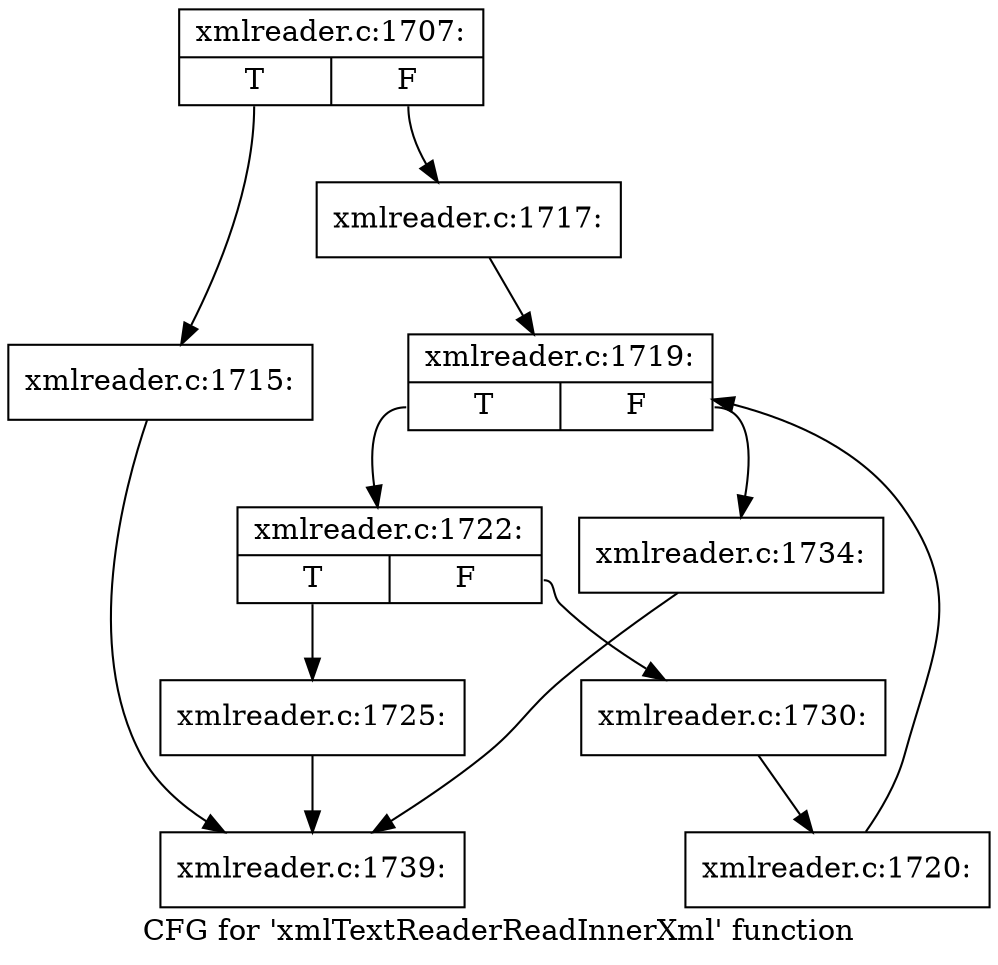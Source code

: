 digraph "CFG for 'xmlTextReaderReadInnerXml' function" {
	label="CFG for 'xmlTextReaderReadInnerXml' function";

	Node0x55e4492ba750 [shape=record,label="{xmlreader.c:1707:|{<s0>T|<s1>F}}"];
	Node0x55e4492ba750:s0 -> Node0x55e4492bc8c0;
	Node0x55e4492ba750:s1 -> Node0x55e4492bc910;
	Node0x55e4492bc8c0 [shape=record,label="{xmlreader.c:1715:}"];
	Node0x55e4492bc8c0 -> Node0x55e4492babb0;
	Node0x55e4492bc910 [shape=record,label="{xmlreader.c:1717:}"];
	Node0x55e4492bc910 -> Node0x55e4492bddf0;
	Node0x55e4492bddf0 [shape=record,label="{xmlreader.c:1719:|{<s0>T|<s1>F}}"];
	Node0x55e4492bddf0:s0 -> Node0x55e4492be0d0;
	Node0x55e4492bddf0:s1 -> Node0x55e4492bdb90;
	Node0x55e4492be0d0 [shape=record,label="{xmlreader.c:1722:|{<s0>T|<s1>F}}"];
	Node0x55e4492be0d0:s0 -> Node0x55e44928d580;
	Node0x55e4492be0d0:s1 -> Node0x55e44928d5d0;
	Node0x55e44928d580 [shape=record,label="{xmlreader.c:1725:}"];
	Node0x55e44928d580 -> Node0x55e4492babb0;
	Node0x55e44928d5d0 [shape=record,label="{xmlreader.c:1730:}"];
	Node0x55e44928d5d0 -> Node0x55e4492be040;
	Node0x55e4492be040 [shape=record,label="{xmlreader.c:1720:}"];
	Node0x55e4492be040 -> Node0x55e4492bddf0;
	Node0x55e4492bdb90 [shape=record,label="{xmlreader.c:1734:}"];
	Node0x55e4492bdb90 -> Node0x55e4492babb0;
	Node0x55e4492babb0 [shape=record,label="{xmlreader.c:1739:}"];
}
